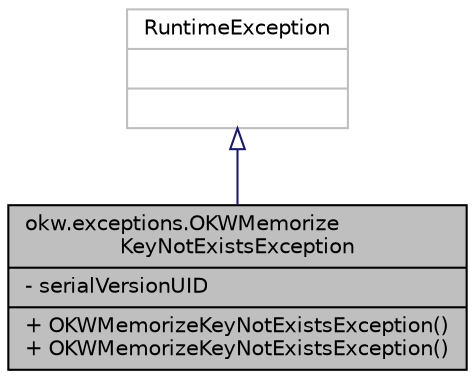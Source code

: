 digraph "okw.exceptions.OKWMemorizeKeyNotExistsException"
{
 // INTERACTIVE_SVG=YES
 // LATEX_PDF_SIZE
  edge [fontname="Helvetica",fontsize="10",labelfontname="Helvetica",labelfontsize="10"];
  node [fontname="Helvetica",fontsize="10",shape=record];
  Node1 [label="{okw.exceptions.OKWMemorize\lKeyNotExistsException\n|- serialVersionUID\l|+ OKWMemorizeKeyNotExistsException()\l+ OKWMemorizeKeyNotExistsException()\l}",height=0.2,width=0.4,color="black", fillcolor="grey75", style="filled", fontcolor="black",tooltip="Die Ausnahme wird ausgelöst, wenn kein Eintrag zu einem Schlüssel vorhanden ist."];
  Node2 -> Node1 [dir="back",color="midnightblue",fontsize="10",style="solid",arrowtail="onormal",fontname="Helvetica"];
  Node2 [label="{RuntimeException\n||}",height=0.2,width=0.4,color="grey75", fillcolor="white", style="filled",tooltip=" "];
}

